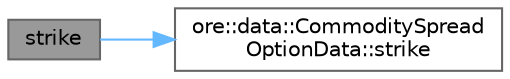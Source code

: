 digraph "strike"
{
 // INTERACTIVE_SVG=YES
 // LATEX_PDF_SIZE
  bgcolor="transparent";
  edge [fontname=Helvetica,fontsize=10,labelfontname=Helvetica,labelfontsize=10];
  node [fontname=Helvetica,fontsize=10,shape=box,height=0.2,width=0.4];
  rankdir="LR";
  Node1 [label="strike",height=0.2,width=0.4,color="gray40", fillcolor="grey60", style="filled", fontcolor="black",tooltip=" "];
  Node1 -> Node2 [color="steelblue1",style="solid"];
  Node2 [label="ore::data::CommoditySpread\lOptionData::strike",height=0.2,width=0.4,color="grey40", fillcolor="white", style="filled",URL="$classore_1_1data_1_1_commodity_spread_option_data.html#afaa53dbc0a83f18afc3f09bcf7e51444",tooltip=" "];
}
